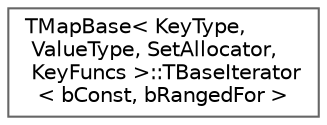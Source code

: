 digraph "Graphical Class Hierarchy"
{
 // INTERACTIVE_SVG=YES
 // LATEX_PDF_SIZE
  bgcolor="transparent";
  edge [fontname=Helvetica,fontsize=10,labelfontname=Helvetica,labelfontsize=10];
  node [fontname=Helvetica,fontsize=10,shape=box,height=0.2,width=0.4];
  rankdir="LR";
  Node0 [id="Node000000",label="TMapBase\< KeyType,\l ValueType, SetAllocator,\l KeyFuncs \>::TBaseIterator\l\< bConst, bRangedFor \>",height=0.2,width=0.4,color="grey40", fillcolor="white", style="filled",URL="$d1/d23/classTMapBase_1_1TBaseIterator.html",tooltip="The base of TMapBase iterators."];
}
